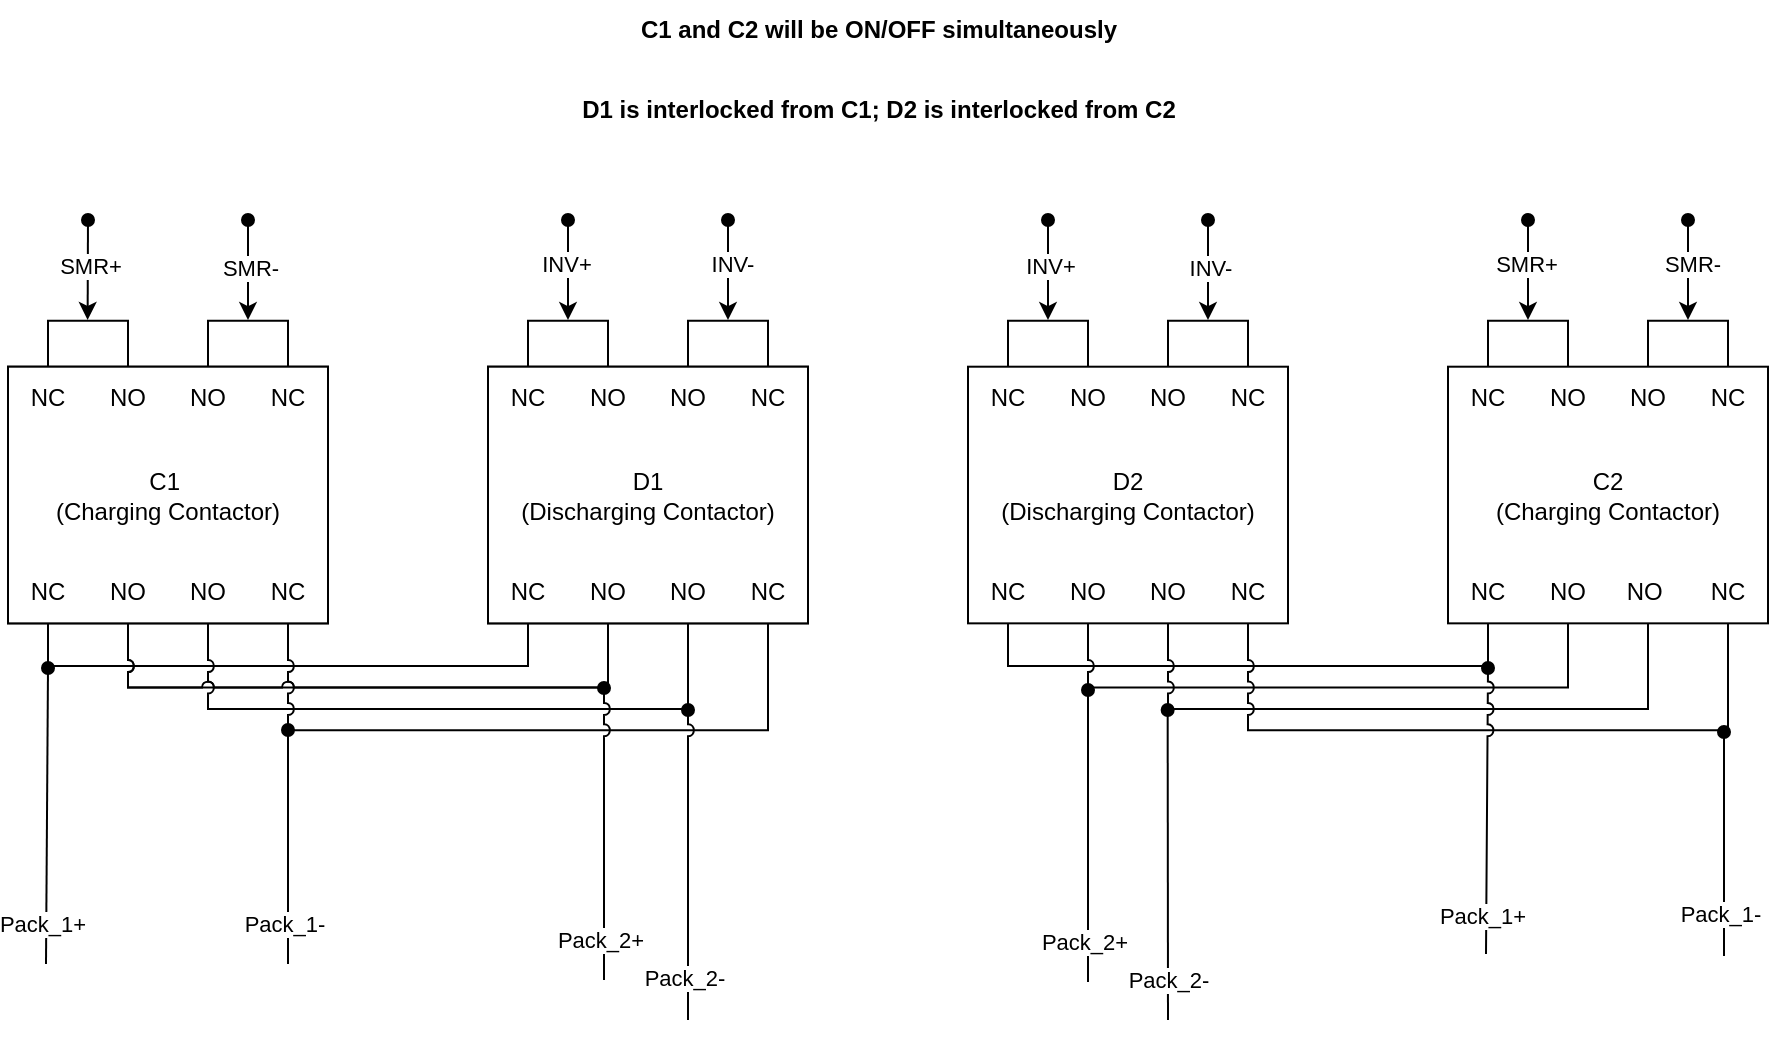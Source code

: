 <mxfile version="24.7.3" type="device">
  <diagram name="Page-1" id="uxwstdxNOp2KDbfQBlPx">
    <mxGraphModel dx="1195" dy="672" grid="1" gridSize="5" guides="1" tooltips="1" connect="1" arrows="1" fold="1" page="1" pageScale="1" pageWidth="1169" pageHeight="827" math="0" shadow="0">
      <root>
        <mxCell id="0" />
        <mxCell id="1" parent="0" />
        <mxCell id="usSFUh-UOiKCz_qOBfOB-1" value="" style="group" parent="1" vertex="1" connectable="0">
          <mxGeometry x="80" y="199.997" width="400" height="359.306" as="geometry" />
        </mxCell>
        <mxCell id="usSFUh-UOiKCz_qOBfOB-2" value="" style="group" parent="usSFUh-UOiKCz_qOBfOB-1" vertex="1" connectable="0">
          <mxGeometry y="113.353" width="160" height="128.324" as="geometry" />
        </mxCell>
        <mxCell id="usSFUh-UOiKCz_qOBfOB-3" value="C3&lt;div&gt;(Charging Contactor)&lt;/div&gt;" style="rounded=0;whiteSpace=wrap;html=1;container=0;" parent="usSFUh-UOiKCz_qOBfOB-2" vertex="1">
          <mxGeometry width="160" height="128.324" as="geometry" />
        </mxCell>
        <mxCell id="usSFUh-UOiKCz_qOBfOB-5" value="NC" style="text;html=1;align=center;verticalAlign=middle;whiteSpace=wrap;rounded=0;container=0;" parent="usSFUh-UOiKCz_qOBfOB-2" vertex="1">
          <mxGeometry width="40" height="32.081" as="geometry" />
        </mxCell>
        <mxCell id="usSFUh-UOiKCz_qOBfOB-6" value="NO" style="text;html=1;align=center;verticalAlign=middle;whiteSpace=wrap;rounded=0;container=0;" parent="usSFUh-UOiKCz_qOBfOB-2" vertex="1">
          <mxGeometry x="40" width="40" height="32.081" as="geometry" />
        </mxCell>
        <mxCell id="usSFUh-UOiKCz_qOBfOB-8" value="NO" style="text;html=1;align=center;verticalAlign=middle;whiteSpace=wrap;rounded=0;container=0;" parent="usSFUh-UOiKCz_qOBfOB-2" vertex="1">
          <mxGeometry x="80" width="40" height="32.081" as="geometry" />
        </mxCell>
        <mxCell id="usSFUh-UOiKCz_qOBfOB-9" value="NC" style="text;html=1;align=center;verticalAlign=middle;whiteSpace=wrap;rounded=0;container=0;" parent="usSFUh-UOiKCz_qOBfOB-2" vertex="1">
          <mxGeometry x="120" width="40" height="32.081" as="geometry" />
        </mxCell>
        <mxCell id="usSFUh-UOiKCz_qOBfOB-10" value="NC" style="text;html=1;align=center;verticalAlign=middle;whiteSpace=wrap;rounded=0;container=0;" parent="usSFUh-UOiKCz_qOBfOB-2" vertex="1">
          <mxGeometry y="96.243" width="40" height="32.081" as="geometry" />
        </mxCell>
        <mxCell id="usSFUh-UOiKCz_qOBfOB-11" value="NO" style="text;html=1;align=center;verticalAlign=middle;whiteSpace=wrap;rounded=0;container=0;" parent="usSFUh-UOiKCz_qOBfOB-2" vertex="1">
          <mxGeometry x="40" y="96.243" width="40" height="32.081" as="geometry" />
        </mxCell>
        <mxCell id="usSFUh-UOiKCz_qOBfOB-12" value="NO" style="text;html=1;align=center;verticalAlign=middle;whiteSpace=wrap;rounded=0;container=0;" parent="usSFUh-UOiKCz_qOBfOB-2" vertex="1">
          <mxGeometry x="80" y="96.243" width="40" height="32.081" as="geometry" />
        </mxCell>
        <mxCell id="usSFUh-UOiKCz_qOBfOB-13" value="NC" style="text;html=1;align=center;verticalAlign=middle;whiteSpace=wrap;rounded=0;container=0;" parent="usSFUh-UOiKCz_qOBfOB-2" vertex="1">
          <mxGeometry x="120" y="96.243" width="40" height="32.081" as="geometry" />
        </mxCell>
        <mxCell id="usSFUh-UOiKCz_qOBfOB-14" value="" style="group" parent="usSFUh-UOiKCz_qOBfOB-1" vertex="1" connectable="0">
          <mxGeometry x="240" y="113.353" width="160" height="128.324" as="geometry" />
        </mxCell>
        <mxCell id="usSFUh-UOiKCz_qOBfOB-15" value="C4&lt;div&gt;(Discharging Contactor)&lt;/div&gt;" style="rounded=0;whiteSpace=wrap;html=1;container=0;" parent="usSFUh-UOiKCz_qOBfOB-14" vertex="1">
          <mxGeometry width="160" height="128.324" as="geometry" />
        </mxCell>
        <mxCell id="usSFUh-UOiKCz_qOBfOB-17" value="NC" style="text;html=1;align=center;verticalAlign=middle;whiteSpace=wrap;rounded=0;container=0;" parent="usSFUh-UOiKCz_qOBfOB-14" vertex="1">
          <mxGeometry width="40" height="32.081" as="geometry" />
        </mxCell>
        <mxCell id="usSFUh-UOiKCz_qOBfOB-18" value="NO" style="text;html=1;align=center;verticalAlign=middle;whiteSpace=wrap;rounded=0;container=0;" parent="usSFUh-UOiKCz_qOBfOB-14" vertex="1">
          <mxGeometry x="40" width="40" height="32.081" as="geometry" />
        </mxCell>
        <mxCell id="usSFUh-UOiKCz_qOBfOB-20" value="NO" style="text;html=1;align=center;verticalAlign=middle;whiteSpace=wrap;rounded=0;container=0;" parent="usSFUh-UOiKCz_qOBfOB-14" vertex="1">
          <mxGeometry x="80" width="40" height="32.081" as="geometry" />
        </mxCell>
        <mxCell id="usSFUh-UOiKCz_qOBfOB-21" value="NC" style="text;html=1;align=center;verticalAlign=middle;whiteSpace=wrap;rounded=0;container=0;" parent="usSFUh-UOiKCz_qOBfOB-14" vertex="1">
          <mxGeometry x="120" width="40" height="32.081" as="geometry" />
        </mxCell>
        <mxCell id="usSFUh-UOiKCz_qOBfOB-22" value="NC" style="text;html=1;align=center;verticalAlign=middle;whiteSpace=wrap;rounded=0;container=0;" parent="usSFUh-UOiKCz_qOBfOB-14" vertex="1">
          <mxGeometry y="96.243" width="40" height="32.081" as="geometry" />
        </mxCell>
        <mxCell id="usSFUh-UOiKCz_qOBfOB-23" value="NO" style="text;html=1;align=center;verticalAlign=middle;whiteSpace=wrap;rounded=0;container=0;" parent="usSFUh-UOiKCz_qOBfOB-14" vertex="1">
          <mxGeometry x="40" y="96.243" width="40" height="32.081" as="geometry" />
        </mxCell>
        <mxCell id="usSFUh-UOiKCz_qOBfOB-24" value="NO" style="text;html=1;align=center;verticalAlign=middle;whiteSpace=wrap;rounded=0;container=0;" parent="usSFUh-UOiKCz_qOBfOB-14" vertex="1">
          <mxGeometry x="80" y="96.243" width="40" height="32.081" as="geometry" />
        </mxCell>
        <mxCell id="usSFUh-UOiKCz_qOBfOB-25" value="NC" style="text;html=1;align=center;verticalAlign=middle;whiteSpace=wrap;rounded=0;container=0;" parent="usSFUh-UOiKCz_qOBfOB-14" vertex="1">
          <mxGeometry x="120" y="96.243" width="40" height="32.081" as="geometry" />
        </mxCell>
        <mxCell id="usSFUh-UOiKCz_qOBfOB-26" style="edgeStyle=orthogonalEdgeStyle;rounded=0;orthogonalLoop=1;jettySize=auto;html=1;entryX=0.5;entryY=1;entryDx=0;entryDy=0;endArrow=none;endFill=0;" parent="usSFUh-UOiKCz_qOBfOB-1" source="usSFUh-UOiKCz_qOBfOB-10" target="usSFUh-UOiKCz_qOBfOB-22" edge="1">
          <mxGeometry relative="1" as="geometry">
            <Array as="points">
              <mxPoint x="20" y="263.064" />
              <mxPoint x="260" y="263.064" />
            </Array>
          </mxGeometry>
        </mxCell>
        <mxCell id="usSFUh-UOiKCz_qOBfOB-27" style="edgeStyle=orthogonalEdgeStyle;rounded=0;orthogonalLoop=1;jettySize=auto;html=1;entryX=0.5;entryY=1;entryDx=0;entryDy=0;jumpStyle=arc;endArrow=none;endFill=0;" parent="usSFUh-UOiKCz_qOBfOB-1" source="usSFUh-UOiKCz_qOBfOB-11" target="usSFUh-UOiKCz_qOBfOB-23" edge="1">
          <mxGeometry relative="1" as="geometry">
            <Array as="points">
              <mxPoint x="60" y="273.757" />
              <mxPoint x="300" y="273.757" />
            </Array>
          </mxGeometry>
        </mxCell>
        <mxCell id="usSFUh-UOiKCz_qOBfOB-28" style="edgeStyle=orthogonalEdgeStyle;rounded=0;orthogonalLoop=1;jettySize=auto;html=1;entryX=0.5;entryY=1;entryDx=0;entryDy=0;jumpStyle=arc;endArrow=none;endFill=0;" parent="usSFUh-UOiKCz_qOBfOB-1" source="usSFUh-UOiKCz_qOBfOB-12" target="usSFUh-UOiKCz_qOBfOB-24" edge="1">
          <mxGeometry relative="1" as="geometry">
            <Array as="points">
              <mxPoint x="100" y="284.451" />
              <mxPoint x="340" y="284.451" />
            </Array>
          </mxGeometry>
        </mxCell>
        <mxCell id="usSFUh-UOiKCz_qOBfOB-29" style="edgeStyle=orthogonalEdgeStyle;rounded=0;orthogonalLoop=1;jettySize=auto;html=1;entryX=0.5;entryY=1;entryDx=0;entryDy=0;jumpStyle=arc;endArrow=none;endFill=0;" parent="usSFUh-UOiKCz_qOBfOB-1" source="usSFUh-UOiKCz_qOBfOB-13" target="usSFUh-UOiKCz_qOBfOB-25" edge="1">
          <mxGeometry relative="1" as="geometry">
            <Array as="points">
              <mxPoint x="140" y="295.145" />
              <mxPoint x="380" y="295.145" />
            </Array>
          </mxGeometry>
        </mxCell>
        <mxCell id="usSFUh-UOiKCz_qOBfOB-48" value="" style="group" parent="1" vertex="1" connectable="0">
          <mxGeometry x="80" y="199.997" width="400" height="359.306" as="geometry" />
        </mxCell>
        <mxCell id="usSFUh-UOiKCz_qOBfOB-49" value="" style="group" parent="usSFUh-UOiKCz_qOBfOB-48" vertex="1" connectable="0">
          <mxGeometry y="113.353" width="160" height="128.324" as="geometry" />
        </mxCell>
        <mxCell id="usSFUh-UOiKCz_qOBfOB-50" value="C1&amp;nbsp;&lt;div&gt;&lt;span style=&quot;background-color: initial;&quot;&gt;(Charging Contactor)&lt;/span&gt;&lt;/div&gt;" style="rounded=0;whiteSpace=wrap;html=1;container=0;" parent="usSFUh-UOiKCz_qOBfOB-49" vertex="1">
          <mxGeometry width="160" height="128.324" as="geometry" />
        </mxCell>
        <mxCell id="usSFUh-UOiKCz_qOBfOB-51" style="edgeStyle=orthogonalEdgeStyle;rounded=0;orthogonalLoop=1;jettySize=auto;html=1;entryX=0.5;entryY=0;entryDx=0;entryDy=0;endArrow=none;endFill=0;" parent="usSFUh-UOiKCz_qOBfOB-49" source="usSFUh-UOiKCz_qOBfOB-52" target="usSFUh-UOiKCz_qOBfOB-53" edge="1">
          <mxGeometry relative="1" as="geometry">
            <Array as="points">
              <mxPoint x="20" y="-23" />
              <mxPoint x="60" y="-23" />
            </Array>
          </mxGeometry>
        </mxCell>
        <mxCell id="usSFUh-UOiKCz_qOBfOB-52" value="NC" style="text;html=1;align=center;verticalAlign=middle;whiteSpace=wrap;rounded=0;container=0;" parent="usSFUh-UOiKCz_qOBfOB-49" vertex="1">
          <mxGeometry width="40" height="32.081" as="geometry" />
        </mxCell>
        <mxCell id="usSFUh-UOiKCz_qOBfOB-53" value="NO" style="text;html=1;align=center;verticalAlign=middle;whiteSpace=wrap;rounded=0;container=0;" parent="usSFUh-UOiKCz_qOBfOB-49" vertex="1">
          <mxGeometry x="40" width="40" height="32.081" as="geometry" />
        </mxCell>
        <mxCell id="usSFUh-UOiKCz_qOBfOB-54" style="edgeStyle=orthogonalEdgeStyle;rounded=0;orthogonalLoop=1;jettySize=auto;html=1;entryX=0.5;entryY=0;entryDx=0;entryDy=0;endArrow=none;endFill=0;" parent="usSFUh-UOiKCz_qOBfOB-49" source="usSFUh-UOiKCz_qOBfOB-55" target="usSFUh-UOiKCz_qOBfOB-56" edge="1">
          <mxGeometry relative="1" as="geometry">
            <Array as="points">
              <mxPoint x="100" y="-23" />
              <mxPoint x="140" y="-23" />
            </Array>
          </mxGeometry>
        </mxCell>
        <mxCell id="usSFUh-UOiKCz_qOBfOB-55" value="NO" style="text;html=1;align=center;verticalAlign=middle;whiteSpace=wrap;rounded=0;container=0;" parent="usSFUh-UOiKCz_qOBfOB-49" vertex="1">
          <mxGeometry x="80" width="40" height="32.081" as="geometry" />
        </mxCell>
        <mxCell id="usSFUh-UOiKCz_qOBfOB-56" value="NC" style="text;html=1;align=center;verticalAlign=middle;whiteSpace=wrap;rounded=0;container=0;" parent="usSFUh-UOiKCz_qOBfOB-49" vertex="1">
          <mxGeometry x="120" width="40" height="32.081" as="geometry" />
        </mxCell>
        <mxCell id="usSFUh-UOiKCz_qOBfOB-57" value="NC" style="text;html=1;align=center;verticalAlign=middle;whiteSpace=wrap;rounded=0;container=0;" parent="usSFUh-UOiKCz_qOBfOB-49" vertex="1">
          <mxGeometry y="96.243" width="40" height="32.081" as="geometry" />
        </mxCell>
        <mxCell id="usSFUh-UOiKCz_qOBfOB-58" value="NO" style="text;html=1;align=center;verticalAlign=middle;whiteSpace=wrap;rounded=0;container=0;" parent="usSFUh-UOiKCz_qOBfOB-49" vertex="1">
          <mxGeometry x="40" y="96.243" width="40" height="32.081" as="geometry" />
        </mxCell>
        <mxCell id="usSFUh-UOiKCz_qOBfOB-59" value="NO" style="text;html=1;align=center;verticalAlign=middle;whiteSpace=wrap;rounded=0;container=0;" parent="usSFUh-UOiKCz_qOBfOB-49" vertex="1">
          <mxGeometry x="80" y="96.243" width="40" height="32.081" as="geometry" />
        </mxCell>
        <mxCell id="usSFUh-UOiKCz_qOBfOB-60" value="NC" style="text;html=1;align=center;verticalAlign=middle;whiteSpace=wrap;rounded=0;container=0;" parent="usSFUh-UOiKCz_qOBfOB-49" vertex="1">
          <mxGeometry x="120" y="96.243" width="40" height="32.081" as="geometry" />
        </mxCell>
        <mxCell id="usSFUh-UOiKCz_qOBfOB-61" value="" style="group" parent="usSFUh-UOiKCz_qOBfOB-48" vertex="1" connectable="0">
          <mxGeometry x="240" y="113.353" width="160" height="128.324" as="geometry" />
        </mxCell>
        <mxCell id="usSFUh-UOiKCz_qOBfOB-62" value="&lt;div&gt;D1&lt;/div&gt;&lt;div&gt;(Discharging Contactor)&lt;/div&gt;" style="rounded=0;whiteSpace=wrap;html=1;container=0;" parent="usSFUh-UOiKCz_qOBfOB-61" vertex="1">
          <mxGeometry width="160" height="128.324" as="geometry" />
        </mxCell>
        <mxCell id="usSFUh-UOiKCz_qOBfOB-63" style="edgeStyle=orthogonalEdgeStyle;rounded=0;orthogonalLoop=1;jettySize=auto;html=1;entryX=0.5;entryY=0;entryDx=0;entryDy=0;endArrow=none;endFill=0;" parent="usSFUh-UOiKCz_qOBfOB-61" source="usSFUh-UOiKCz_qOBfOB-64" target="usSFUh-UOiKCz_qOBfOB-65" edge="1">
          <mxGeometry relative="1" as="geometry">
            <Array as="points">
              <mxPoint x="20" y="-23" />
              <mxPoint x="60" y="-23" />
            </Array>
          </mxGeometry>
        </mxCell>
        <mxCell id="usSFUh-UOiKCz_qOBfOB-64" value="NC" style="text;html=1;align=center;verticalAlign=middle;whiteSpace=wrap;rounded=0;container=0;" parent="usSFUh-UOiKCz_qOBfOB-61" vertex="1">
          <mxGeometry width="40" height="32.081" as="geometry" />
        </mxCell>
        <mxCell id="usSFUh-UOiKCz_qOBfOB-65" value="NO" style="text;html=1;align=center;verticalAlign=middle;whiteSpace=wrap;rounded=0;container=0;" parent="usSFUh-UOiKCz_qOBfOB-61" vertex="1">
          <mxGeometry x="40" width="40" height="32.081" as="geometry" />
        </mxCell>
        <mxCell id="usSFUh-UOiKCz_qOBfOB-66" style="edgeStyle=orthogonalEdgeStyle;rounded=0;orthogonalLoop=1;jettySize=auto;html=1;entryX=0.5;entryY=0;entryDx=0;entryDy=0;endArrow=none;endFill=0;" parent="usSFUh-UOiKCz_qOBfOB-61" source="usSFUh-UOiKCz_qOBfOB-67" target="usSFUh-UOiKCz_qOBfOB-68" edge="1">
          <mxGeometry relative="1" as="geometry">
            <Array as="points">
              <mxPoint x="100" y="-23" />
              <mxPoint x="140" y="-23" />
            </Array>
          </mxGeometry>
        </mxCell>
        <mxCell id="usSFUh-UOiKCz_qOBfOB-67" value="NO" style="text;html=1;align=center;verticalAlign=middle;whiteSpace=wrap;rounded=0;container=0;" parent="usSFUh-UOiKCz_qOBfOB-61" vertex="1">
          <mxGeometry x="80" width="40" height="32.081" as="geometry" />
        </mxCell>
        <mxCell id="usSFUh-UOiKCz_qOBfOB-68" value="NC" style="text;html=1;align=center;verticalAlign=middle;whiteSpace=wrap;rounded=0;container=0;" parent="usSFUh-UOiKCz_qOBfOB-61" vertex="1">
          <mxGeometry x="120" width="40" height="32.081" as="geometry" />
        </mxCell>
        <mxCell id="usSFUh-UOiKCz_qOBfOB-69" value="NC" style="text;html=1;align=center;verticalAlign=middle;whiteSpace=wrap;rounded=0;container=0;" parent="usSFUh-UOiKCz_qOBfOB-61" vertex="1">
          <mxGeometry y="96.243" width="40" height="32.081" as="geometry" />
        </mxCell>
        <mxCell id="usSFUh-UOiKCz_qOBfOB-70" value="NO" style="text;html=1;align=center;verticalAlign=middle;whiteSpace=wrap;rounded=0;container=0;" parent="usSFUh-UOiKCz_qOBfOB-61" vertex="1">
          <mxGeometry x="40" y="96.243" width="40" height="32.081" as="geometry" />
        </mxCell>
        <mxCell id="usSFUh-UOiKCz_qOBfOB-71" value="NO" style="text;html=1;align=center;verticalAlign=middle;whiteSpace=wrap;rounded=0;container=0;" parent="usSFUh-UOiKCz_qOBfOB-61" vertex="1">
          <mxGeometry x="80" y="96.243" width="40" height="32.081" as="geometry" />
        </mxCell>
        <mxCell id="usSFUh-UOiKCz_qOBfOB-72" value="NC" style="text;html=1;align=center;verticalAlign=middle;whiteSpace=wrap;rounded=0;container=0;" parent="usSFUh-UOiKCz_qOBfOB-61" vertex="1">
          <mxGeometry x="120" y="96.243" width="40" height="32.081" as="geometry" />
        </mxCell>
        <mxCell id="usSFUh-UOiKCz_qOBfOB-83" value="" style="endArrow=classic;html=1;rounded=0;startArrow=oval;startFill=1;" parent="usSFUh-UOiKCz_qOBfOB-61" edge="1">
          <mxGeometry width="50" height="50" relative="1" as="geometry">
            <mxPoint x="120" y="-73.349" as="sourcePoint" />
            <mxPoint x="120" y="-23.349" as="targetPoint" />
          </mxGeometry>
        </mxCell>
        <mxCell id="usSFUh-UOiKCz_qOBfOB-84" value="INV-" style="edgeLabel;html=1;align=center;verticalAlign=middle;resizable=0;points=[];" parent="usSFUh-UOiKCz_qOBfOB-83" vertex="1" connectable="0">
          <mxGeometry x="-0.135" y="2" relative="1" as="geometry">
            <mxPoint as="offset" />
          </mxGeometry>
        </mxCell>
        <mxCell id="usSFUh-UOiKCz_qOBfOB-73" style="edgeStyle=orthogonalEdgeStyle;rounded=0;orthogonalLoop=1;jettySize=auto;html=1;entryX=0.5;entryY=1;entryDx=0;entryDy=0;endArrow=none;endFill=0;" parent="usSFUh-UOiKCz_qOBfOB-48" source="usSFUh-UOiKCz_qOBfOB-57" target="usSFUh-UOiKCz_qOBfOB-69" edge="1">
          <mxGeometry relative="1" as="geometry">
            <Array as="points">
              <mxPoint x="20" y="263.064" />
              <mxPoint x="260" y="263.064" />
            </Array>
          </mxGeometry>
        </mxCell>
        <mxCell id="usSFUh-UOiKCz_qOBfOB-74" style="edgeStyle=orthogonalEdgeStyle;rounded=0;orthogonalLoop=1;jettySize=auto;html=1;entryX=0.5;entryY=1;entryDx=0;entryDy=0;jumpStyle=arc;endArrow=none;endFill=0;" parent="usSFUh-UOiKCz_qOBfOB-48" source="usSFUh-UOiKCz_qOBfOB-58" target="usSFUh-UOiKCz_qOBfOB-70" edge="1">
          <mxGeometry relative="1" as="geometry">
            <Array as="points">
              <mxPoint x="60" y="273.757" />
              <mxPoint x="300" y="273.757" />
            </Array>
          </mxGeometry>
        </mxCell>
        <mxCell id="usSFUh-UOiKCz_qOBfOB-79" value="" style="endArrow=classic;html=1;rounded=0;startArrow=oval;startFill=1;" parent="usSFUh-UOiKCz_qOBfOB-48" edge="1">
          <mxGeometry width="50" height="50" relative="1" as="geometry">
            <mxPoint x="120" y="40.003" as="sourcePoint" />
            <mxPoint x="120" y="90.007" as="targetPoint" />
          </mxGeometry>
        </mxCell>
        <mxCell id="usSFUh-UOiKCz_qOBfOB-80" value="SMR-" style="edgeLabel;html=1;align=center;verticalAlign=middle;resizable=0;points=[];" parent="usSFUh-UOiKCz_qOBfOB-79" vertex="1" connectable="0">
          <mxGeometry x="-0.069" y="1" relative="1" as="geometry">
            <mxPoint as="offset" />
          </mxGeometry>
        </mxCell>
        <mxCell id="usSFUh-UOiKCz_qOBfOB-81" value="" style="endArrow=classic;html=1;rounded=0;startArrow=oval;startFill=1;" parent="usSFUh-UOiKCz_qOBfOB-48" edge="1">
          <mxGeometry width="50" height="50" relative="1" as="geometry">
            <mxPoint x="280" y="40.003" as="sourcePoint" />
            <mxPoint x="280" y="90.007" as="targetPoint" />
          </mxGeometry>
        </mxCell>
        <mxCell id="usSFUh-UOiKCz_qOBfOB-82" value="INV+" style="edgeLabel;html=1;align=center;verticalAlign=middle;resizable=0;points=[];" parent="usSFUh-UOiKCz_qOBfOB-81" vertex="1" connectable="0">
          <mxGeometry x="-0.135" y="-1" relative="1" as="geometry">
            <mxPoint as="offset" />
          </mxGeometry>
        </mxCell>
        <mxCell id="usSFUh-UOiKCz_qOBfOB-77" value="" style="endArrow=classic;html=1;rounded=0;startArrow=oval;startFill=1;" parent="usSFUh-UOiKCz_qOBfOB-48" edge="1">
          <mxGeometry width="50" height="50" relative="1" as="geometry">
            <mxPoint x="40" y="40.003" as="sourcePoint" />
            <mxPoint x="39.81" y="90.003" as="targetPoint" />
          </mxGeometry>
        </mxCell>
        <mxCell id="usSFUh-UOiKCz_qOBfOB-78" value="SMR+" style="edgeLabel;html=1;align=center;verticalAlign=middle;resizable=0;points=[];" parent="usSFUh-UOiKCz_qOBfOB-77" vertex="1" connectable="0">
          <mxGeometry x="-0.091" y="1" relative="1" as="geometry">
            <mxPoint as="offset" />
          </mxGeometry>
        </mxCell>
        <mxCell id="zUNOF4rEWJVGU6-hYWvJ-25" value="" style="endArrow=none;html=1;rounded=0;startArrow=oval;startFill=1;endFill=0;" edge="1" parent="usSFUh-UOiKCz_qOBfOB-48">
          <mxGeometry width="50" height="50" relative="1" as="geometry">
            <mxPoint x="20" y="264.003" as="sourcePoint" />
            <mxPoint x="19" y="412.003" as="targetPoint" />
          </mxGeometry>
        </mxCell>
        <mxCell id="zUNOF4rEWJVGU6-hYWvJ-29" value="Pack_1+" style="edgeLabel;html=1;align=center;verticalAlign=middle;resizable=0;points=[];" vertex="1" connectable="0" parent="zUNOF4rEWJVGU6-hYWvJ-25">
          <mxGeometry x="0.725" y="-2" relative="1" as="geometry">
            <mxPoint as="offset" />
          </mxGeometry>
        </mxCell>
        <mxCell id="zUNOF4rEWJVGU6-hYWvJ-28" value="" style="endArrow=oval;html=1;rounded=0;startArrow=none;startFill=0;endFill=1;" edge="1" parent="usSFUh-UOiKCz_qOBfOB-48">
          <mxGeometry width="50" height="50" relative="1" as="geometry">
            <mxPoint x="140" y="290.003" as="sourcePoint" />
            <mxPoint x="140" y="295.003" as="targetPoint" />
            <Array as="points">
              <mxPoint x="140" y="412.003" />
            </Array>
          </mxGeometry>
        </mxCell>
        <mxCell id="zUNOF4rEWJVGU6-hYWvJ-30" value="Pack_1-" style="edgeLabel;html=1;align=center;verticalAlign=middle;resizable=0;points=[];" vertex="1" connectable="0" parent="zUNOF4rEWJVGU6-hYWvJ-28">
          <mxGeometry x="0.192" y="2" relative="1" as="geometry">
            <mxPoint as="offset" />
          </mxGeometry>
        </mxCell>
        <mxCell id="zUNOF4rEWJVGU6-hYWvJ-36" value="" style="endArrow=none;html=1;rounded=0;startArrow=oval;startFill=1;endFill=0;jumpStyle=arc;" edge="1" parent="usSFUh-UOiKCz_qOBfOB-48">
          <mxGeometry width="50" height="50" relative="1" as="geometry">
            <mxPoint x="298" y="274.003" as="sourcePoint" />
            <mxPoint x="298" y="420.003" as="targetPoint" />
          </mxGeometry>
        </mxCell>
        <mxCell id="zUNOF4rEWJVGU6-hYWvJ-37" value="Pack_2+" style="edgeLabel;html=1;align=center;verticalAlign=middle;resizable=0;points=[];" vertex="1" connectable="0" parent="zUNOF4rEWJVGU6-hYWvJ-36">
          <mxGeometry x="0.725" y="-2" relative="1" as="geometry">
            <mxPoint as="offset" />
          </mxGeometry>
        </mxCell>
        <mxCell id="usSFUh-UOiKCz_qOBfOB-95" value="" style="group" parent="1" vertex="1" connectable="0">
          <mxGeometry x="560" y="199.997" width="400" height="359.306" as="geometry" />
        </mxCell>
        <mxCell id="usSFUh-UOiKCz_qOBfOB-108" value="" style="group" parent="usSFUh-UOiKCz_qOBfOB-95" vertex="1" connectable="0">
          <mxGeometry x="240" y="113.353" width="160" height="128.324" as="geometry" />
        </mxCell>
        <mxCell id="usSFUh-UOiKCz_qOBfOB-110" style="edgeStyle=orthogonalEdgeStyle;rounded=0;orthogonalLoop=1;jettySize=auto;html=1;entryX=0.5;entryY=0;entryDx=0;entryDy=0;endArrow=none;endFill=0;" parent="usSFUh-UOiKCz_qOBfOB-108" source="usSFUh-UOiKCz_qOBfOB-111" target="usSFUh-UOiKCz_qOBfOB-112" edge="1">
          <mxGeometry relative="1" as="geometry">
            <Array as="points">
              <mxPoint x="20" y="-23" />
              <mxPoint x="60" y="-23" />
            </Array>
          </mxGeometry>
        </mxCell>
        <mxCell id="usSFUh-UOiKCz_qOBfOB-111" value="NC" style="text;html=1;align=center;verticalAlign=middle;whiteSpace=wrap;rounded=0;container=0;" parent="usSFUh-UOiKCz_qOBfOB-108" vertex="1">
          <mxGeometry width="40" height="32.081" as="geometry" />
        </mxCell>
        <mxCell id="usSFUh-UOiKCz_qOBfOB-112" value="NO" style="text;html=1;align=center;verticalAlign=middle;whiteSpace=wrap;rounded=0;container=0;" parent="usSFUh-UOiKCz_qOBfOB-108" vertex="1">
          <mxGeometry x="40" width="40" height="32.081" as="geometry" />
        </mxCell>
        <mxCell id="usSFUh-UOiKCz_qOBfOB-113" style="edgeStyle=orthogonalEdgeStyle;rounded=0;orthogonalLoop=1;jettySize=auto;html=1;entryX=0.5;entryY=0;entryDx=0;entryDy=0;endArrow=none;endFill=0;" parent="usSFUh-UOiKCz_qOBfOB-108" source="usSFUh-UOiKCz_qOBfOB-114" target="usSFUh-UOiKCz_qOBfOB-115" edge="1">
          <mxGeometry relative="1" as="geometry">
            <Array as="points">
              <mxPoint x="100" y="-23" />
              <mxPoint x="140" y="-23" />
            </Array>
          </mxGeometry>
        </mxCell>
        <mxCell id="usSFUh-UOiKCz_qOBfOB-114" value="NO" style="text;html=1;align=center;verticalAlign=middle;whiteSpace=wrap;rounded=0;container=0;" parent="usSFUh-UOiKCz_qOBfOB-108" vertex="1">
          <mxGeometry x="80" width="40" height="32.081" as="geometry" />
        </mxCell>
        <mxCell id="usSFUh-UOiKCz_qOBfOB-115" value="NC" style="text;html=1;align=center;verticalAlign=middle;whiteSpace=wrap;rounded=0;container=0;" parent="usSFUh-UOiKCz_qOBfOB-108" vertex="1">
          <mxGeometry x="120" width="40" height="32.081" as="geometry" />
        </mxCell>
        <mxCell id="usSFUh-UOiKCz_qOBfOB-116" value="NC" style="text;html=1;align=center;verticalAlign=middle;whiteSpace=wrap;rounded=0;container=0;" parent="usSFUh-UOiKCz_qOBfOB-108" vertex="1">
          <mxGeometry y="96.243" width="40" height="32.081" as="geometry" />
        </mxCell>
        <mxCell id="usSFUh-UOiKCz_qOBfOB-117" value="NO" style="text;html=1;align=center;verticalAlign=middle;whiteSpace=wrap;rounded=0;container=0;" parent="usSFUh-UOiKCz_qOBfOB-108" vertex="1">
          <mxGeometry x="40" y="96.243" width="40" height="32.081" as="geometry" />
        </mxCell>
        <mxCell id="usSFUh-UOiKCz_qOBfOB-118" value="NO" style="text;html=1;align=center;verticalAlign=middle;whiteSpace=wrap;rounded=0;container=0;" parent="usSFUh-UOiKCz_qOBfOB-108" vertex="1">
          <mxGeometry x="80" y="96.243" width="40" height="32.081" as="geometry" />
        </mxCell>
        <mxCell id="usSFUh-UOiKCz_qOBfOB-119" value="NC" style="text;html=1;align=center;verticalAlign=middle;whiteSpace=wrap;rounded=0;container=0;" parent="usSFUh-UOiKCz_qOBfOB-108" vertex="1">
          <mxGeometry x="120" y="96.243" width="40" height="32.081" as="geometry" />
        </mxCell>
        <mxCell id="usSFUh-UOiKCz_qOBfOB-97" value="C2&lt;div&gt;(Charging Contactor)&lt;/div&gt;" style="rounded=0;whiteSpace=wrap;html=1;container=0;" parent="usSFUh-UOiKCz_qOBfOB-108" vertex="1">
          <mxGeometry width="160" height="128.324" as="geometry" />
        </mxCell>
        <mxCell id="zUNOF4rEWJVGU6-hYWvJ-7" value="NC" style="text;html=1;align=center;verticalAlign=middle;whiteSpace=wrap;rounded=0;container=0;" vertex="1" parent="usSFUh-UOiKCz_qOBfOB-108">
          <mxGeometry width="40" height="32.081" as="geometry" />
        </mxCell>
        <mxCell id="zUNOF4rEWJVGU6-hYWvJ-8" value="NO" style="text;html=1;align=center;verticalAlign=middle;whiteSpace=wrap;rounded=0;container=0;" vertex="1" parent="usSFUh-UOiKCz_qOBfOB-108">
          <mxGeometry x="40" width="40" height="32.081" as="geometry" />
        </mxCell>
        <mxCell id="zUNOF4rEWJVGU6-hYWvJ-9" value="NO" style="text;html=1;align=center;verticalAlign=middle;whiteSpace=wrap;rounded=0;container=0;" vertex="1" parent="usSFUh-UOiKCz_qOBfOB-108">
          <mxGeometry x="80" width="40" height="32.081" as="geometry" />
        </mxCell>
        <mxCell id="zUNOF4rEWJVGU6-hYWvJ-10" value="NC" style="text;html=1;align=center;verticalAlign=middle;whiteSpace=wrap;rounded=0;container=0;" vertex="1" parent="usSFUh-UOiKCz_qOBfOB-108">
          <mxGeometry x="120" width="40" height="32.081" as="geometry" />
        </mxCell>
        <mxCell id="zUNOF4rEWJVGU6-hYWvJ-11" value="NC" style="text;html=1;align=center;verticalAlign=middle;whiteSpace=wrap;rounded=0;container=0;" vertex="1" parent="usSFUh-UOiKCz_qOBfOB-108">
          <mxGeometry y="96.24" width="40" height="32.081" as="geometry" />
        </mxCell>
        <mxCell id="zUNOF4rEWJVGU6-hYWvJ-12" value="NO" style="text;html=1;align=center;verticalAlign=middle;whiteSpace=wrap;rounded=0;container=0;" vertex="1" parent="usSFUh-UOiKCz_qOBfOB-108">
          <mxGeometry x="40" y="96.24" width="40" height="32.081" as="geometry" />
        </mxCell>
        <mxCell id="zUNOF4rEWJVGU6-hYWvJ-13" value="NO&amp;nbsp;" style="text;html=1;align=center;verticalAlign=middle;whiteSpace=wrap;rounded=0;container=0;" vertex="1" parent="usSFUh-UOiKCz_qOBfOB-108">
          <mxGeometry x="80" y="96.24" width="40" height="32.081" as="geometry" />
        </mxCell>
        <mxCell id="zUNOF4rEWJVGU6-hYWvJ-14" value="NC" style="text;html=1;align=center;verticalAlign=middle;whiteSpace=wrap;rounded=0;container=0;" vertex="1" parent="usSFUh-UOiKCz_qOBfOB-108">
          <mxGeometry x="120" y="96.24" width="40" height="32.081" as="geometry" />
        </mxCell>
        <mxCell id="usSFUh-UOiKCz_qOBfOB-96" value="" style="group" parent="usSFUh-UOiKCz_qOBfOB-95" vertex="1" connectable="0">
          <mxGeometry y="113.353" width="160" height="128.324" as="geometry" />
        </mxCell>
        <mxCell id="usSFUh-UOiKCz_qOBfOB-109" value="&lt;div&gt;D2&lt;/div&gt;&lt;div&gt;(Discharging Contactor)&lt;/div&gt;" style="rounded=0;whiteSpace=wrap;html=1;container=0;" parent="usSFUh-UOiKCz_qOBfOB-96" vertex="1">
          <mxGeometry width="160" height="128.324" as="geometry" />
        </mxCell>
        <mxCell id="usSFUh-UOiKCz_qOBfOB-98" style="edgeStyle=orthogonalEdgeStyle;rounded=0;orthogonalLoop=1;jettySize=auto;html=1;entryX=0.5;entryY=0;entryDx=0;entryDy=0;endArrow=none;endFill=0;" parent="usSFUh-UOiKCz_qOBfOB-96" source="usSFUh-UOiKCz_qOBfOB-99" target="usSFUh-UOiKCz_qOBfOB-100" edge="1">
          <mxGeometry relative="1" as="geometry">
            <Array as="points">
              <mxPoint x="20" y="-23" />
              <mxPoint x="60" y="-23" />
            </Array>
          </mxGeometry>
        </mxCell>
        <mxCell id="usSFUh-UOiKCz_qOBfOB-99" value="NC" style="text;html=1;align=center;verticalAlign=middle;whiteSpace=wrap;rounded=0;container=0;" parent="usSFUh-UOiKCz_qOBfOB-96" vertex="1">
          <mxGeometry width="40" height="32.081" as="geometry" />
        </mxCell>
        <mxCell id="usSFUh-UOiKCz_qOBfOB-100" value="NO" style="text;html=1;align=center;verticalAlign=middle;whiteSpace=wrap;rounded=0;container=0;" parent="usSFUh-UOiKCz_qOBfOB-96" vertex="1">
          <mxGeometry x="40" width="40" height="32.081" as="geometry" />
        </mxCell>
        <mxCell id="usSFUh-UOiKCz_qOBfOB-101" style="edgeStyle=orthogonalEdgeStyle;rounded=0;orthogonalLoop=1;jettySize=auto;html=1;entryX=0.5;entryY=0;entryDx=0;entryDy=0;endArrow=none;endFill=0;" parent="usSFUh-UOiKCz_qOBfOB-96" source="usSFUh-UOiKCz_qOBfOB-102" target="usSFUh-UOiKCz_qOBfOB-103" edge="1">
          <mxGeometry relative="1" as="geometry">
            <Array as="points">
              <mxPoint x="100" y="-23" />
              <mxPoint x="140" y="-23" />
            </Array>
          </mxGeometry>
        </mxCell>
        <mxCell id="usSFUh-UOiKCz_qOBfOB-102" value="NO" style="text;html=1;align=center;verticalAlign=middle;whiteSpace=wrap;rounded=0;container=0;" parent="usSFUh-UOiKCz_qOBfOB-96" vertex="1">
          <mxGeometry x="80" width="40" height="32.081" as="geometry" />
        </mxCell>
        <mxCell id="usSFUh-UOiKCz_qOBfOB-103" value="NC" style="text;html=1;align=center;verticalAlign=middle;whiteSpace=wrap;rounded=0;container=0;" parent="usSFUh-UOiKCz_qOBfOB-96" vertex="1">
          <mxGeometry x="120" width="40" height="32.081" as="geometry" />
        </mxCell>
        <mxCell id="usSFUh-UOiKCz_qOBfOB-104" value="NC" style="text;html=1;align=center;verticalAlign=middle;whiteSpace=wrap;rounded=0;container=0;" parent="usSFUh-UOiKCz_qOBfOB-96" vertex="1">
          <mxGeometry y="96.243" width="40" height="32.081" as="geometry" />
        </mxCell>
        <mxCell id="usSFUh-UOiKCz_qOBfOB-105" value="NO" style="text;html=1;align=center;verticalAlign=middle;whiteSpace=wrap;rounded=0;container=0;" parent="usSFUh-UOiKCz_qOBfOB-96" vertex="1">
          <mxGeometry x="40" y="96.243" width="40" height="32.081" as="geometry" />
        </mxCell>
        <mxCell id="usSFUh-UOiKCz_qOBfOB-106" value="NO" style="text;html=1;align=center;verticalAlign=middle;whiteSpace=wrap;rounded=0;container=0;" parent="usSFUh-UOiKCz_qOBfOB-96" vertex="1">
          <mxGeometry x="80" y="96.243" width="40" height="32.081" as="geometry" />
        </mxCell>
        <mxCell id="usSFUh-UOiKCz_qOBfOB-107" value="NC" style="text;html=1;align=center;verticalAlign=middle;whiteSpace=wrap;rounded=0;container=0;" parent="usSFUh-UOiKCz_qOBfOB-96" vertex="1">
          <mxGeometry x="120" y="96.243" width="40" height="32.081" as="geometry" />
        </mxCell>
        <mxCell id="usSFUh-UOiKCz_qOBfOB-120" style="edgeStyle=orthogonalEdgeStyle;rounded=0;orthogonalLoop=1;jettySize=auto;html=1;entryX=0.5;entryY=1;entryDx=0;entryDy=0;endArrow=none;endFill=0;" parent="usSFUh-UOiKCz_qOBfOB-95" source="usSFUh-UOiKCz_qOBfOB-104" target="usSFUh-UOiKCz_qOBfOB-116" edge="1">
          <mxGeometry relative="1" as="geometry">
            <Array as="points">
              <mxPoint x="20" y="263.064" />
              <mxPoint x="260" y="263.064" />
            </Array>
          </mxGeometry>
        </mxCell>
        <mxCell id="usSFUh-UOiKCz_qOBfOB-121" style="edgeStyle=orthogonalEdgeStyle;rounded=0;orthogonalLoop=1;jettySize=auto;html=1;entryX=0.5;entryY=1;entryDx=0;entryDy=0;jumpStyle=arc;endArrow=none;endFill=0;" parent="usSFUh-UOiKCz_qOBfOB-95" source="usSFUh-UOiKCz_qOBfOB-105" target="usSFUh-UOiKCz_qOBfOB-117" edge="1">
          <mxGeometry relative="1" as="geometry">
            <Array as="points">
              <mxPoint x="60" y="273.757" />
              <mxPoint x="300" y="273.757" />
            </Array>
          </mxGeometry>
        </mxCell>
        <mxCell id="usSFUh-UOiKCz_qOBfOB-122" style="edgeStyle=orthogonalEdgeStyle;rounded=0;orthogonalLoop=1;jettySize=auto;html=1;entryX=0.5;entryY=1;entryDx=0;entryDy=0;jumpStyle=arc;endArrow=none;endFill=0;" parent="usSFUh-UOiKCz_qOBfOB-95" source="usSFUh-UOiKCz_qOBfOB-106" target="usSFUh-UOiKCz_qOBfOB-118" edge="1">
          <mxGeometry relative="1" as="geometry">
            <Array as="points">
              <mxPoint x="100" y="284.451" />
              <mxPoint x="340" y="284.451" />
            </Array>
          </mxGeometry>
        </mxCell>
        <mxCell id="usSFUh-UOiKCz_qOBfOB-123" style="edgeStyle=orthogonalEdgeStyle;rounded=0;orthogonalLoop=1;jettySize=auto;html=1;entryX=0.5;entryY=1;entryDx=0;entryDy=0;jumpStyle=arc;endArrow=none;endFill=0;" parent="usSFUh-UOiKCz_qOBfOB-95" source="usSFUh-UOiKCz_qOBfOB-107" target="usSFUh-UOiKCz_qOBfOB-119" edge="1">
          <mxGeometry relative="1" as="geometry">
            <Array as="points">
              <mxPoint x="140" y="295.145" />
              <mxPoint x="380" y="295.145" />
            </Array>
          </mxGeometry>
        </mxCell>
        <mxCell id="usSFUh-UOiKCz_qOBfOB-124" value="" style="endArrow=classic;html=1;rounded=0;startArrow=oval;startFill=1;" parent="usSFUh-UOiKCz_qOBfOB-95" edge="1">
          <mxGeometry width="50" height="50" relative="1" as="geometry">
            <mxPoint x="40" y="40.003" as="sourcePoint" />
            <mxPoint x="40" y="90.007" as="targetPoint" />
          </mxGeometry>
        </mxCell>
        <mxCell id="usSFUh-UOiKCz_qOBfOB-125" value="INV+" style="edgeLabel;html=1;align=center;verticalAlign=middle;resizable=0;points=[];" parent="usSFUh-UOiKCz_qOBfOB-124" vertex="1" connectable="0">
          <mxGeometry x="-0.091" y="1" relative="1" as="geometry">
            <mxPoint as="offset" />
          </mxGeometry>
        </mxCell>
        <mxCell id="usSFUh-UOiKCz_qOBfOB-126" value="" style="endArrow=classic;html=1;rounded=0;startArrow=oval;startFill=1;" parent="usSFUh-UOiKCz_qOBfOB-95" edge="1">
          <mxGeometry width="50" height="50" relative="1" as="geometry">
            <mxPoint x="120" y="40.003" as="sourcePoint" />
            <mxPoint x="120" y="90.007" as="targetPoint" />
          </mxGeometry>
        </mxCell>
        <mxCell id="usSFUh-UOiKCz_qOBfOB-127" value="INV-" style="edgeLabel;html=1;align=center;verticalAlign=middle;resizable=0;points=[];" parent="usSFUh-UOiKCz_qOBfOB-126" vertex="1" connectable="0">
          <mxGeometry x="-0.069" y="1" relative="1" as="geometry">
            <mxPoint as="offset" />
          </mxGeometry>
        </mxCell>
        <mxCell id="usSFUh-UOiKCz_qOBfOB-128" value="" style="endArrow=classic;html=1;rounded=0;startArrow=oval;startFill=1;" parent="usSFUh-UOiKCz_qOBfOB-95" edge="1">
          <mxGeometry width="50" height="50" relative="1" as="geometry">
            <mxPoint x="280" y="40.003" as="sourcePoint" />
            <mxPoint x="280" y="90.007" as="targetPoint" />
          </mxGeometry>
        </mxCell>
        <mxCell id="usSFUh-UOiKCz_qOBfOB-129" value="SMR+" style="edgeLabel;html=1;align=center;verticalAlign=middle;resizable=0;points=[];" parent="usSFUh-UOiKCz_qOBfOB-128" vertex="1" connectable="0">
          <mxGeometry x="-0.135" y="-1" relative="1" as="geometry">
            <mxPoint as="offset" />
          </mxGeometry>
        </mxCell>
        <mxCell id="usSFUh-UOiKCz_qOBfOB-130" value="" style="endArrow=classic;html=1;rounded=0;startArrow=oval;startFill=1;" parent="usSFUh-UOiKCz_qOBfOB-95" edge="1">
          <mxGeometry width="50" height="50" relative="1" as="geometry">
            <mxPoint x="360" y="40.003" as="sourcePoint" />
            <mxPoint x="360" y="90.003" as="targetPoint" />
          </mxGeometry>
        </mxCell>
        <mxCell id="usSFUh-UOiKCz_qOBfOB-131" value="SMR-" style="edgeLabel;html=1;align=center;verticalAlign=middle;resizable=0;points=[];" parent="usSFUh-UOiKCz_qOBfOB-130" vertex="1" connectable="0">
          <mxGeometry x="-0.135" y="2" relative="1" as="geometry">
            <mxPoint as="offset" />
          </mxGeometry>
        </mxCell>
        <mxCell id="zUNOF4rEWJVGU6-hYWvJ-33" value="" style="endArrow=oval;html=1;rounded=0;startArrow=none;startFill=0;endFill=1;" edge="1" parent="usSFUh-UOiKCz_qOBfOB-95">
          <mxGeometry width="50" height="50" relative="1" as="geometry">
            <mxPoint x="378" y="296.003" as="sourcePoint" />
            <mxPoint x="378" y="296.003" as="targetPoint" />
            <Array as="points">
              <mxPoint x="378" y="408.003" />
            </Array>
          </mxGeometry>
        </mxCell>
        <mxCell id="zUNOF4rEWJVGU6-hYWvJ-34" value="Pack_1-" style="edgeLabel;html=1;align=center;verticalAlign=middle;resizable=0;points=[];" vertex="1" connectable="0" parent="zUNOF4rEWJVGU6-hYWvJ-33">
          <mxGeometry x="0.192" y="2" relative="1" as="geometry">
            <mxPoint as="offset" />
          </mxGeometry>
        </mxCell>
        <mxCell id="zUNOF4rEWJVGU6-hYWvJ-44" value="" style="endArrow=none;html=1;rounded=0;startArrow=oval;startFill=1;endFill=0;jumpStyle=arc;" edge="1" parent="usSFUh-UOiKCz_qOBfOB-95">
          <mxGeometry width="50" height="50" relative="1" as="geometry">
            <mxPoint x="60" y="275.003" as="sourcePoint" />
            <mxPoint x="60" y="421.003" as="targetPoint" />
          </mxGeometry>
        </mxCell>
        <mxCell id="zUNOF4rEWJVGU6-hYWvJ-45" value="Pack_2+" style="edgeLabel;html=1;align=center;verticalAlign=middle;resizable=0;points=[];" vertex="1" connectable="0" parent="zUNOF4rEWJVGU6-hYWvJ-44">
          <mxGeometry x="0.725" y="-2" relative="1" as="geometry">
            <mxPoint as="offset" />
          </mxGeometry>
        </mxCell>
        <mxCell id="zUNOF4rEWJVGU6-hYWvJ-1" value="&lt;b&gt;C1 and C2 will be ON/OFF simultaneously&lt;/b&gt;" style="text;html=1;align=center;verticalAlign=middle;resizable=0;points=[];autosize=1;dashed=1;" vertex="1" parent="1">
          <mxGeometry x="385" y="130" width="260" height="30" as="geometry" />
        </mxCell>
        <mxCell id="zUNOF4rEWJVGU6-hYWvJ-2" value="&lt;b&gt;D1 is interlocked from C1; D2 is interlocked from C2&lt;/b&gt;" style="text;html=1;align=center;verticalAlign=middle;resizable=0;points=[];autosize=1;" vertex="1" parent="1">
          <mxGeometry x="355" y="170" width="320" height="30" as="geometry" />
        </mxCell>
        <mxCell id="zUNOF4rEWJVGU6-hYWvJ-31" value="" style="endArrow=none;html=1;rounded=0;startArrow=oval;startFill=1;endFill=0;jumpStyle=arc;" edge="1" parent="1">
          <mxGeometry width="50" height="50" relative="1" as="geometry">
            <mxPoint x="820" y="464" as="sourcePoint" />
            <mxPoint x="819" y="607" as="targetPoint" />
          </mxGeometry>
        </mxCell>
        <mxCell id="zUNOF4rEWJVGU6-hYWvJ-32" value="Pack_1+" style="edgeLabel;html=1;align=center;verticalAlign=middle;resizable=0;points=[];" vertex="1" connectable="0" parent="zUNOF4rEWJVGU6-hYWvJ-31">
          <mxGeometry x="0.725" y="-2" relative="1" as="geometry">
            <mxPoint as="offset" />
          </mxGeometry>
        </mxCell>
        <mxCell id="zUNOF4rEWJVGU6-hYWvJ-46" value="" style="endArrow=none;html=1;rounded=0;startArrow=oval;startFill=1;endFill=0;jumpStyle=arc;" edge="1" parent="1">
          <mxGeometry width="50" height="50" relative="1" as="geometry">
            <mxPoint x="659.83" y="485" as="sourcePoint" />
            <mxPoint x="660" y="640" as="targetPoint" />
          </mxGeometry>
        </mxCell>
        <mxCell id="zUNOF4rEWJVGU6-hYWvJ-50" value="Pack_2-" style="edgeLabel;html=1;align=center;verticalAlign=middle;resizable=0;points=[];" vertex="1" connectable="0" parent="zUNOF4rEWJVGU6-hYWvJ-46">
          <mxGeometry x="0.531" relative="1" as="geometry">
            <mxPoint y="16" as="offset" />
          </mxGeometry>
        </mxCell>
        <mxCell id="zUNOF4rEWJVGU6-hYWvJ-48" value="" style="endArrow=none;html=1;rounded=0;startArrow=oval;startFill=1;endFill=0;jumpStyle=arc;" edge="1" parent="1">
          <mxGeometry width="50" height="50" relative="1" as="geometry">
            <mxPoint x="420" y="485" as="sourcePoint" />
            <mxPoint x="420" y="640" as="targetPoint" />
          </mxGeometry>
        </mxCell>
        <mxCell id="zUNOF4rEWJVGU6-hYWvJ-49" value="Pack_2-" style="edgeLabel;html=1;align=center;verticalAlign=middle;resizable=0;points=[];" vertex="1" connectable="0" parent="zUNOF4rEWJVGU6-hYWvJ-48">
          <mxGeometry x="0.725" y="-2" relative="1" as="geometry">
            <mxPoint as="offset" />
          </mxGeometry>
        </mxCell>
      </root>
    </mxGraphModel>
  </diagram>
</mxfile>
